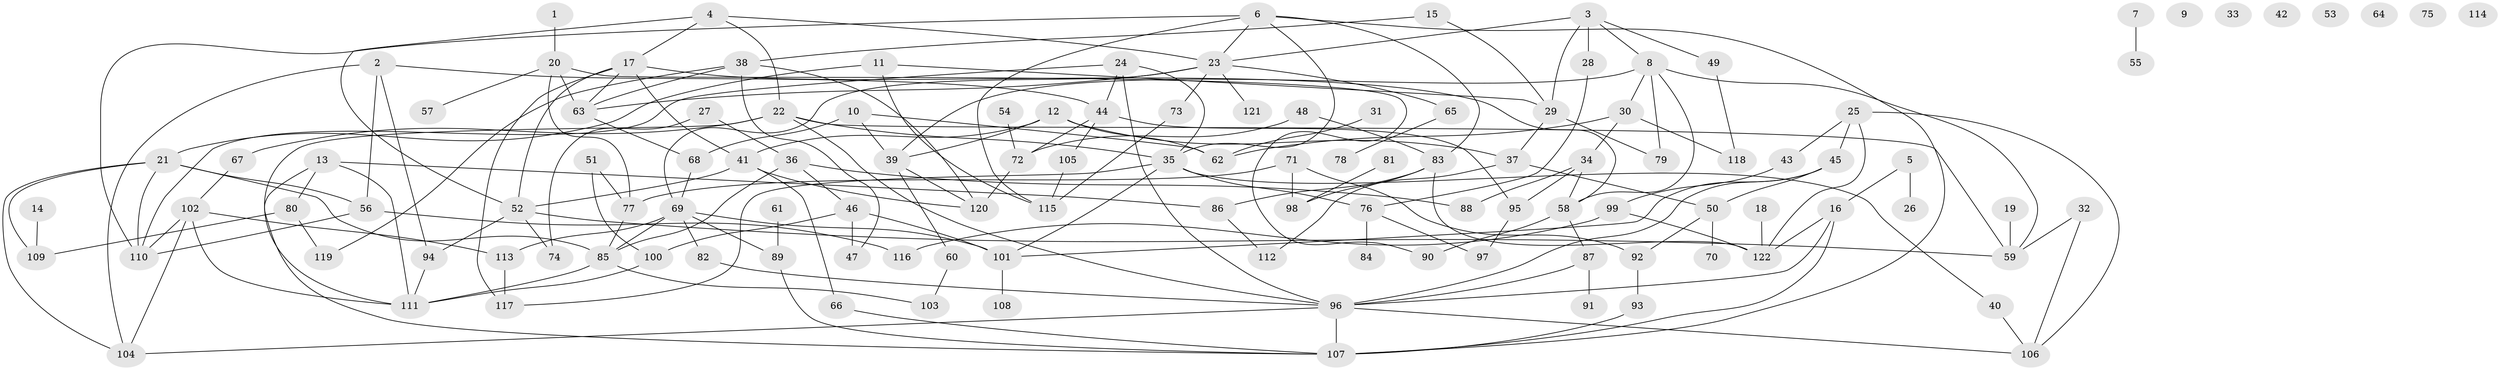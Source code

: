 // coarse degree distribution, {2: 0.15151515151515152, 7: 0.06060606060606061, 10: 0.030303030303030304, 5: 0.19696969696969696, 6: 0.07575757575757576, 8: 0.045454545454545456, 4: 0.21212121212121213, 1: 0.15151515151515152, 3: 0.07575757575757576}
// Generated by graph-tools (version 1.1) at 2025/35/03/04/25 23:35:58]
// undirected, 122 vertices, 190 edges
graph export_dot {
  node [color=gray90,style=filled];
  1;
  2;
  3;
  4;
  5;
  6;
  7;
  8;
  9;
  10;
  11;
  12;
  13;
  14;
  15;
  16;
  17;
  18;
  19;
  20;
  21;
  22;
  23;
  24;
  25;
  26;
  27;
  28;
  29;
  30;
  31;
  32;
  33;
  34;
  35;
  36;
  37;
  38;
  39;
  40;
  41;
  42;
  43;
  44;
  45;
  46;
  47;
  48;
  49;
  50;
  51;
  52;
  53;
  54;
  55;
  56;
  57;
  58;
  59;
  60;
  61;
  62;
  63;
  64;
  65;
  66;
  67;
  68;
  69;
  70;
  71;
  72;
  73;
  74;
  75;
  76;
  77;
  78;
  79;
  80;
  81;
  82;
  83;
  84;
  85;
  86;
  87;
  88;
  89;
  90;
  91;
  92;
  93;
  94;
  95;
  96;
  97;
  98;
  99;
  100;
  101;
  102;
  103;
  104;
  105;
  106;
  107;
  108;
  109;
  110;
  111;
  112;
  113;
  114;
  115;
  116;
  117;
  118;
  119;
  120;
  121;
  122;
  1 -- 20;
  2 -- 44;
  2 -- 56;
  2 -- 94;
  2 -- 104;
  3 -- 8;
  3 -- 23;
  3 -- 28;
  3 -- 29;
  3 -- 49;
  4 -- 17;
  4 -- 22;
  4 -- 23;
  4 -- 52;
  5 -- 16;
  5 -- 26;
  6 -- 23;
  6 -- 35;
  6 -- 83;
  6 -- 107;
  6 -- 110;
  6 -- 115;
  7 -- 55;
  8 -- 30;
  8 -- 39;
  8 -- 58;
  8 -- 59;
  8 -- 79;
  10 -- 39;
  10 -- 62;
  10 -- 68;
  11 -- 21;
  11 -- 29;
  11 -- 115;
  12 -- 37;
  12 -- 39;
  12 -- 41;
  12 -- 62;
  13 -- 80;
  13 -- 86;
  13 -- 107;
  13 -- 111;
  14 -- 109;
  15 -- 29;
  15 -- 38;
  16 -- 96;
  16 -- 107;
  16 -- 122;
  17 -- 41;
  17 -- 52;
  17 -- 58;
  17 -- 63;
  17 -- 117;
  18 -- 122;
  19 -- 59;
  20 -- 57;
  20 -- 63;
  20 -- 77;
  20 -- 90;
  21 -- 56;
  21 -- 85;
  21 -- 104;
  21 -- 109;
  21 -- 110;
  22 -- 35;
  22 -- 59;
  22 -- 67;
  22 -- 96;
  22 -- 111;
  23 -- 63;
  23 -- 65;
  23 -- 69;
  23 -- 73;
  23 -- 121;
  24 -- 35;
  24 -- 44;
  24 -- 96;
  24 -- 110;
  25 -- 43;
  25 -- 45;
  25 -- 106;
  25 -- 122;
  27 -- 36;
  27 -- 74;
  28 -- 76;
  29 -- 37;
  29 -- 79;
  30 -- 34;
  30 -- 62;
  30 -- 118;
  31 -- 62;
  32 -- 59;
  32 -- 106;
  34 -- 58;
  34 -- 88;
  34 -- 95;
  35 -- 40;
  35 -- 76;
  35 -- 101;
  35 -- 117;
  36 -- 46;
  36 -- 85;
  36 -- 88;
  37 -- 50;
  37 -- 112;
  38 -- 47;
  38 -- 63;
  38 -- 119;
  38 -- 120;
  39 -- 60;
  39 -- 120;
  40 -- 106;
  41 -- 52;
  41 -- 66;
  41 -- 120;
  43 -- 99;
  44 -- 72;
  44 -- 95;
  44 -- 105;
  45 -- 50;
  45 -- 96;
  45 -- 101;
  46 -- 47;
  46 -- 100;
  46 -- 101;
  48 -- 72;
  48 -- 83;
  49 -- 118;
  50 -- 70;
  50 -- 92;
  51 -- 77;
  51 -- 100;
  52 -- 59;
  52 -- 74;
  52 -- 94;
  54 -- 72;
  56 -- 110;
  56 -- 116;
  58 -- 87;
  58 -- 90;
  60 -- 103;
  61 -- 89;
  63 -- 68;
  65 -- 78;
  66 -- 107;
  67 -- 102;
  68 -- 69;
  69 -- 82;
  69 -- 85;
  69 -- 89;
  69 -- 101;
  69 -- 113;
  71 -- 77;
  71 -- 92;
  71 -- 98;
  72 -- 120;
  73 -- 115;
  76 -- 84;
  76 -- 97;
  77 -- 85;
  80 -- 109;
  80 -- 119;
  81 -- 98;
  82 -- 96;
  83 -- 86;
  83 -- 98;
  83 -- 122;
  85 -- 103;
  85 -- 111;
  86 -- 112;
  87 -- 91;
  87 -- 96;
  89 -- 107;
  92 -- 93;
  93 -- 107;
  94 -- 111;
  95 -- 97;
  96 -- 104;
  96 -- 106;
  96 -- 107;
  99 -- 116;
  99 -- 122;
  100 -- 111;
  101 -- 108;
  102 -- 104;
  102 -- 110;
  102 -- 111;
  102 -- 113;
  105 -- 115;
  113 -- 117;
}
